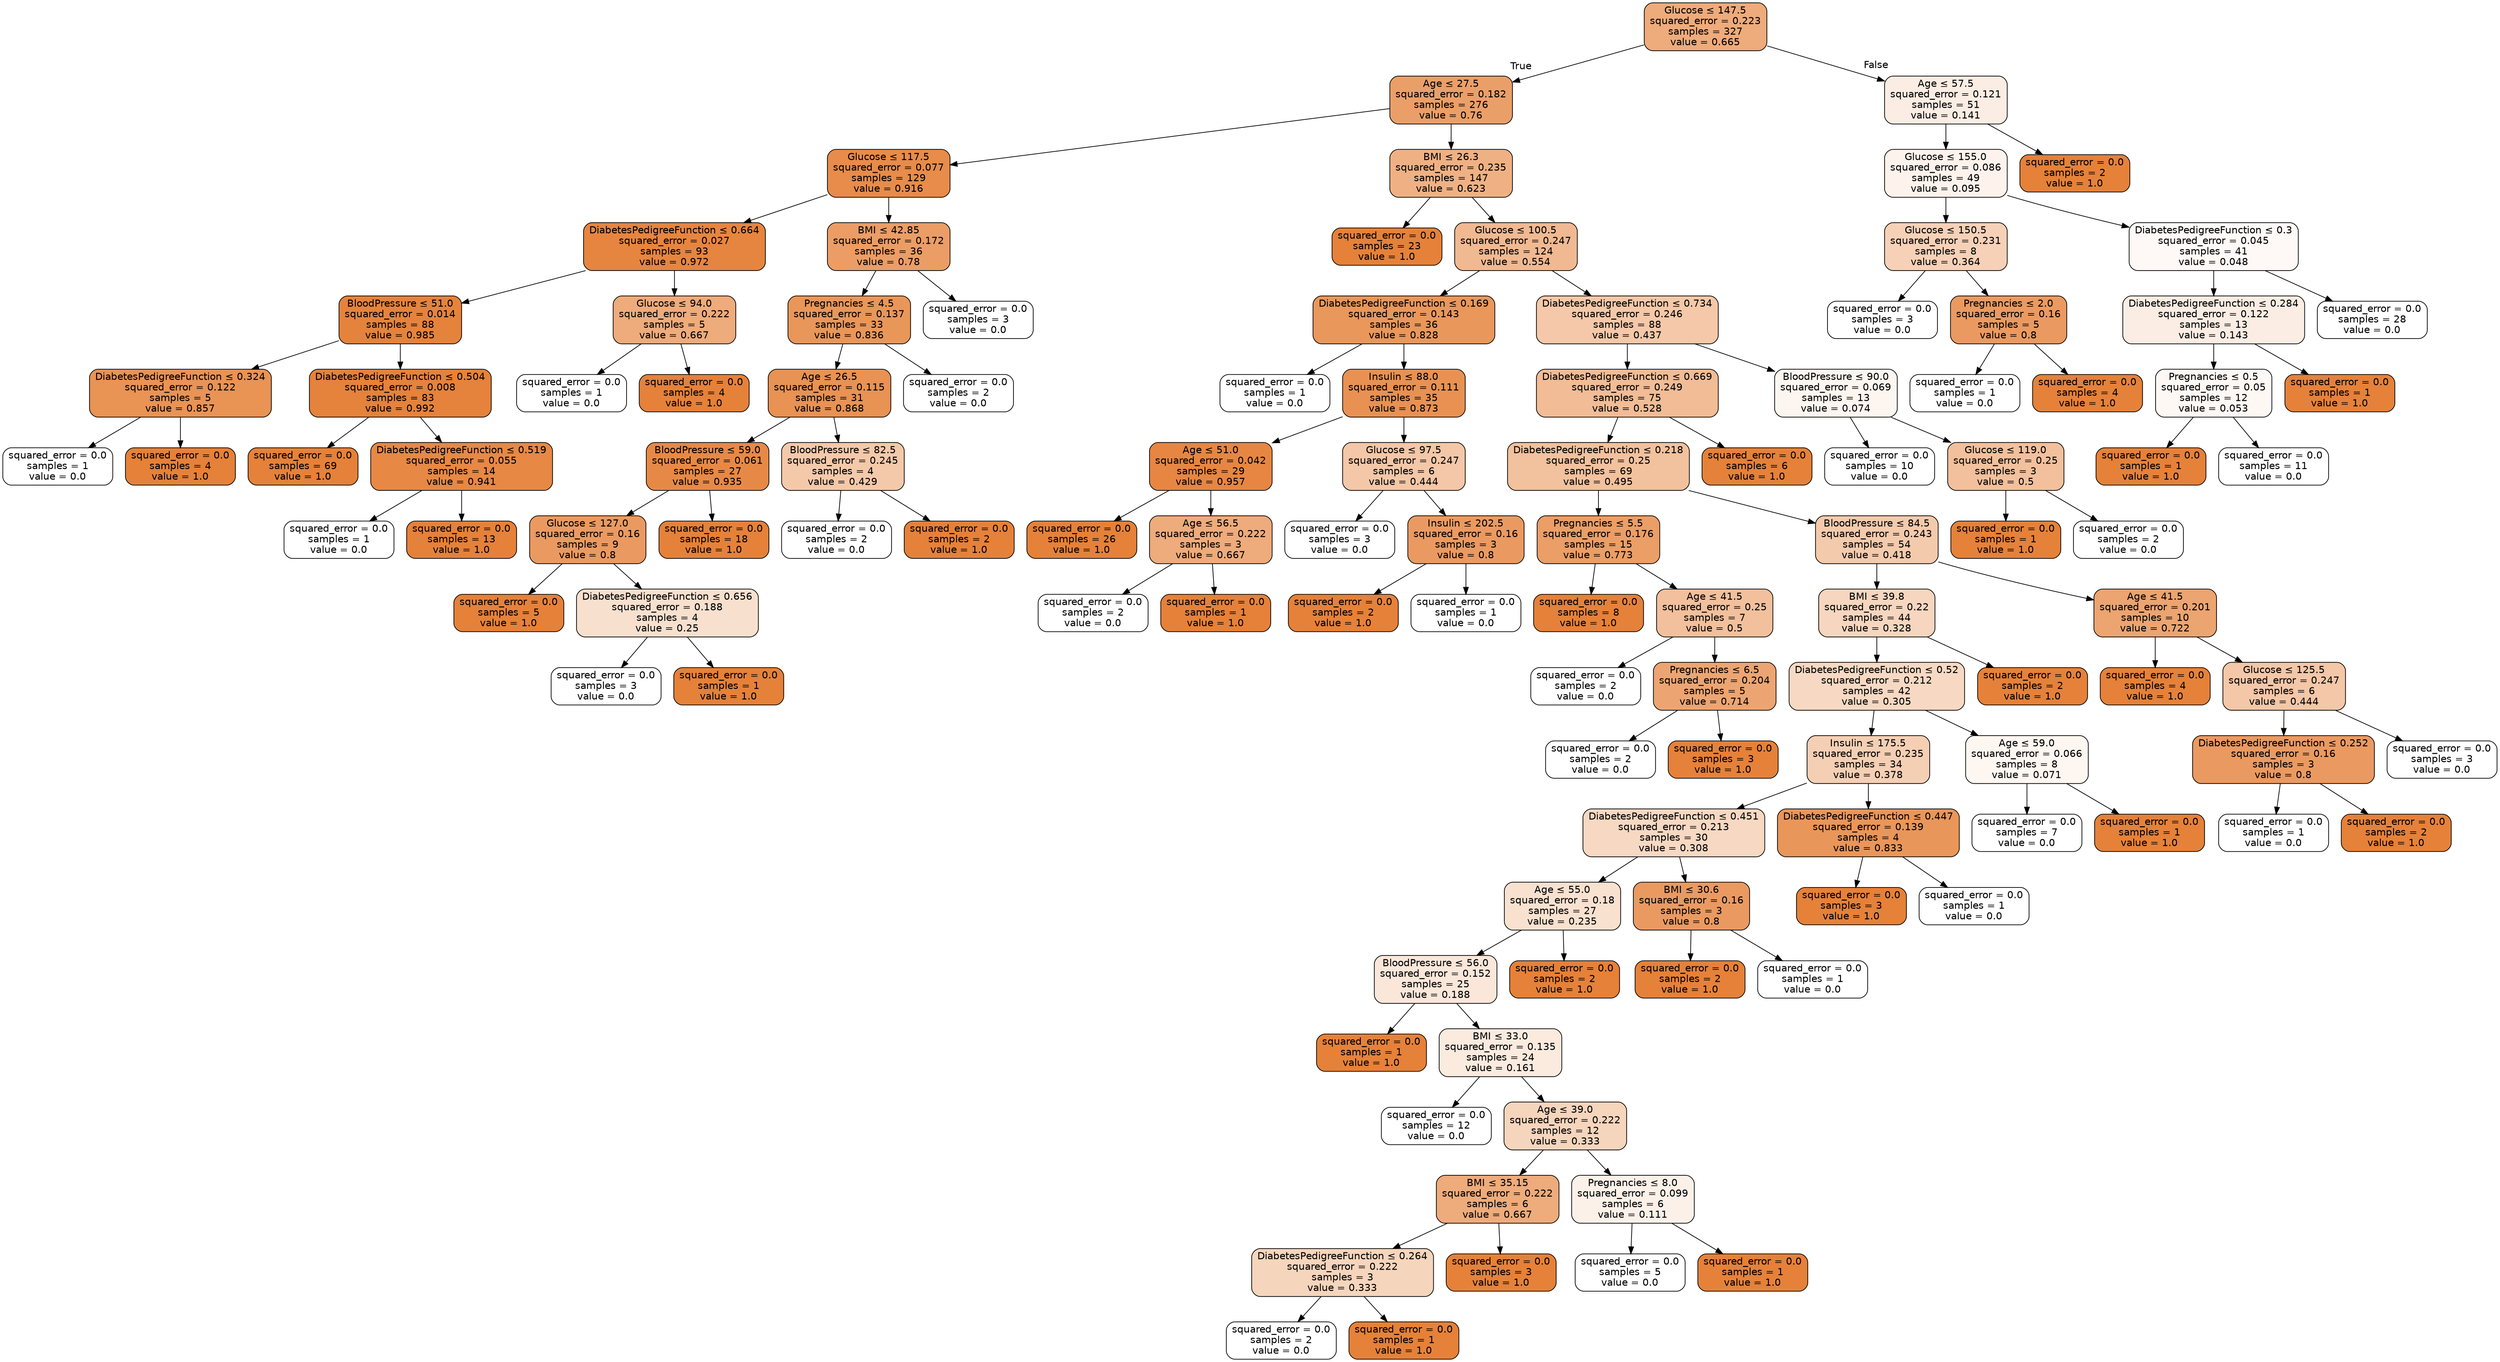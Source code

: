 digraph Tree {
node [shape=box, style="filled, rounded", color="black", fontname="helvetica"] ;
edge [fontname="helvetica"] ;
0 [label=<Glucose &le; 147.5<br/>squared_error = 0.223<br/>samples = 327<br/>value = 0.665>, fillcolor="#eeab7b"] ;
1 [label=<Age &le; 27.5<br/>squared_error = 0.182<br/>samples = 276<br/>value = 0.76>, fillcolor="#eb9f68"] ;
0 -> 1 [labeldistance=2.5, labelangle=45, headlabel="True"] ;
2 [label=<Glucose &le; 117.5<br/>squared_error = 0.077<br/>samples = 129<br/>value = 0.916>, fillcolor="#e78c4a"] ;
1 -> 2 ;
3 [label=<DiabetesPedigreeFunction &le; 0.664<br/>squared_error = 0.027<br/>samples = 93<br/>value = 0.972>, fillcolor="#e6853f"] ;
2 -> 3 ;
4 [label=<BloodPressure &le; 51.0<br/>squared_error = 0.014<br/>samples = 88<br/>value = 0.985>, fillcolor="#e5833c"] ;
3 -> 4 ;
5 [label=<DiabetesPedigreeFunction &le; 0.324<br/>squared_error = 0.122<br/>samples = 5<br/>value = 0.857>, fillcolor="#e99355"] ;
4 -> 5 ;
6 [label=<squared_error = 0.0<br/>samples = 1<br/>value = 0.0>, fillcolor="#ffffff"] ;
5 -> 6 ;
7 [label=<squared_error = 0.0<br/>samples = 4<br/>value = 1.0>, fillcolor="#e58139"] ;
5 -> 7 ;
8 [label=<DiabetesPedigreeFunction &le; 0.504<br/>squared_error = 0.008<br/>samples = 83<br/>value = 0.992>, fillcolor="#e5823b"] ;
4 -> 8 ;
9 [label=<squared_error = 0.0<br/>samples = 69<br/>value = 1.0>, fillcolor="#e58139"] ;
8 -> 9 ;
10 [label=<DiabetesPedigreeFunction &le; 0.519<br/>squared_error = 0.055<br/>samples = 14<br/>value = 0.941>, fillcolor="#e78845"] ;
8 -> 10 ;
11 [label=<squared_error = 0.0<br/>samples = 1<br/>value = 0.0>, fillcolor="#ffffff"] ;
10 -> 11 ;
12 [label=<squared_error = 0.0<br/>samples = 13<br/>value = 1.0>, fillcolor="#e58139"] ;
10 -> 12 ;
13 [label=<Glucose &le; 94.0<br/>squared_error = 0.222<br/>samples = 5<br/>value = 0.667>, fillcolor="#eeab7b"] ;
3 -> 13 ;
14 [label=<squared_error = 0.0<br/>samples = 1<br/>value = 0.0>, fillcolor="#ffffff"] ;
13 -> 14 ;
15 [label=<squared_error = 0.0<br/>samples = 4<br/>value = 1.0>, fillcolor="#e58139"] ;
13 -> 15 ;
16 [label=<BMI &le; 42.85<br/>squared_error = 0.172<br/>samples = 36<br/>value = 0.78>, fillcolor="#eb9d65"] ;
2 -> 16 ;
17 [label=<Pregnancies &le; 4.5<br/>squared_error = 0.137<br/>samples = 33<br/>value = 0.836>, fillcolor="#e99659"] ;
16 -> 17 ;
18 [label=<Age &le; 26.5<br/>squared_error = 0.115<br/>samples = 31<br/>value = 0.868>, fillcolor="#e89253"] ;
17 -> 18 ;
19 [label=<BloodPressure &le; 59.0<br/>squared_error = 0.061<br/>samples = 27<br/>value = 0.935>, fillcolor="#e78946"] ;
18 -> 19 ;
20 [label=<Glucose &le; 127.0<br/>squared_error = 0.16<br/>samples = 9<br/>value = 0.8>, fillcolor="#ea9a61"] ;
19 -> 20 ;
21 [label=<squared_error = 0.0<br/>samples = 5<br/>value = 1.0>, fillcolor="#e58139"] ;
20 -> 21 ;
22 [label=<DiabetesPedigreeFunction &le; 0.656<br/>squared_error = 0.188<br/>samples = 4<br/>value = 0.25>, fillcolor="#f8e0ce"] ;
20 -> 22 ;
23 [label=<squared_error = 0.0<br/>samples = 3<br/>value = 0.0>, fillcolor="#ffffff"] ;
22 -> 23 ;
24 [label=<squared_error = 0.0<br/>samples = 1<br/>value = 1.0>, fillcolor="#e58139"] ;
22 -> 24 ;
25 [label=<squared_error = 0.0<br/>samples = 18<br/>value = 1.0>, fillcolor="#e58139"] ;
19 -> 25 ;
26 [label=<BloodPressure &le; 82.5<br/>squared_error = 0.245<br/>samples = 4<br/>value = 0.429>, fillcolor="#f4c9aa"] ;
18 -> 26 ;
27 [label=<squared_error = 0.0<br/>samples = 2<br/>value = 0.0>, fillcolor="#ffffff"] ;
26 -> 27 ;
28 [label=<squared_error = 0.0<br/>samples = 2<br/>value = 1.0>, fillcolor="#e58139"] ;
26 -> 28 ;
29 [label=<squared_error = 0.0<br/>samples = 2<br/>value = 0.0>, fillcolor="#ffffff"] ;
17 -> 29 ;
30 [label=<squared_error = 0.0<br/>samples = 3<br/>value = 0.0>, fillcolor="#ffffff"] ;
16 -> 30 ;
31 [label=<BMI &le; 26.3<br/>squared_error = 0.235<br/>samples = 147<br/>value = 0.623>, fillcolor="#efb184"] ;
1 -> 31 ;
32 [label=<squared_error = 0.0<br/>samples = 23<br/>value = 1.0>, fillcolor="#e58139"] ;
31 -> 32 ;
33 [label=<Glucose &le; 100.5<br/>squared_error = 0.247<br/>samples = 124<br/>value = 0.554>, fillcolor="#f1b991"] ;
31 -> 33 ;
34 [label=<DiabetesPedigreeFunction &le; 0.169<br/>squared_error = 0.143<br/>samples = 36<br/>value = 0.828>, fillcolor="#e9975b"] ;
33 -> 34 ;
35 [label=<squared_error = 0.0<br/>samples = 1<br/>value = 0.0>, fillcolor="#ffffff"] ;
34 -> 35 ;
36 [label=<Insulin &le; 88.0<br/>squared_error = 0.111<br/>samples = 35<br/>value = 0.873>, fillcolor="#e89152"] ;
34 -> 36 ;
37 [label=<Age &le; 51.0<br/>squared_error = 0.042<br/>samples = 29<br/>value = 0.957>, fillcolor="#e68642"] ;
36 -> 37 ;
38 [label=<squared_error = 0.0<br/>samples = 26<br/>value = 1.0>, fillcolor="#e58139"] ;
37 -> 38 ;
39 [label=<Age &le; 56.5<br/>squared_error = 0.222<br/>samples = 3<br/>value = 0.667>, fillcolor="#eeab7b"] ;
37 -> 39 ;
40 [label=<squared_error = 0.0<br/>samples = 2<br/>value = 0.0>, fillcolor="#ffffff"] ;
39 -> 40 ;
41 [label=<squared_error = 0.0<br/>samples = 1<br/>value = 1.0>, fillcolor="#e58139"] ;
39 -> 41 ;
42 [label=<Glucose &le; 97.5<br/>squared_error = 0.247<br/>samples = 6<br/>value = 0.444>, fillcolor="#f3c7a7"] ;
36 -> 42 ;
43 [label=<squared_error = 0.0<br/>samples = 3<br/>value = 0.0>, fillcolor="#ffffff"] ;
42 -> 43 ;
44 [label=<Insulin &le; 202.5<br/>squared_error = 0.16<br/>samples = 3<br/>value = 0.8>, fillcolor="#ea9a61"] ;
42 -> 44 ;
45 [label=<squared_error = 0.0<br/>samples = 2<br/>value = 1.0>, fillcolor="#e58139"] ;
44 -> 45 ;
46 [label=<squared_error = 0.0<br/>samples = 1<br/>value = 0.0>, fillcolor="#ffffff"] ;
44 -> 46 ;
47 [label=<DiabetesPedigreeFunction &le; 0.734<br/>squared_error = 0.246<br/>samples = 88<br/>value = 0.437>, fillcolor="#f4c8a8"] ;
33 -> 47 ;
48 [label=<DiabetesPedigreeFunction &le; 0.669<br/>squared_error = 0.249<br/>samples = 75<br/>value = 0.528>, fillcolor="#f1bc96"] ;
47 -> 48 ;
49 [label=<DiabetesPedigreeFunction &le; 0.218<br/>squared_error = 0.25<br/>samples = 69<br/>value = 0.495>, fillcolor="#f2c19d"] ;
48 -> 49 ;
50 [label=<Pregnancies &le; 5.5<br/>squared_error = 0.176<br/>samples = 15<br/>value = 0.773>, fillcolor="#eb9e66"] ;
49 -> 50 ;
51 [label=<squared_error = 0.0<br/>samples = 8<br/>value = 1.0>, fillcolor="#e58139"] ;
50 -> 51 ;
52 [label=<Age &le; 41.5<br/>squared_error = 0.25<br/>samples = 7<br/>value = 0.5>, fillcolor="#f2c09c"] ;
50 -> 52 ;
53 [label=<squared_error = 0.0<br/>samples = 2<br/>value = 0.0>, fillcolor="#ffffff"] ;
52 -> 53 ;
54 [label=<Pregnancies &le; 6.5<br/>squared_error = 0.204<br/>samples = 5<br/>value = 0.714>, fillcolor="#eca572"] ;
52 -> 54 ;
55 [label=<squared_error = 0.0<br/>samples = 2<br/>value = 0.0>, fillcolor="#ffffff"] ;
54 -> 55 ;
56 [label=<squared_error = 0.0<br/>samples = 3<br/>value = 1.0>, fillcolor="#e58139"] ;
54 -> 56 ;
57 [label=<BloodPressure &le; 84.5<br/>squared_error = 0.243<br/>samples = 54<br/>value = 0.418>, fillcolor="#f4caac"] ;
49 -> 57 ;
58 [label=<BMI &le; 39.8<br/>squared_error = 0.22<br/>samples = 44<br/>value = 0.328>, fillcolor="#f6d6be"] ;
57 -> 58 ;
59 [label=<DiabetesPedigreeFunction &le; 0.52<br/>squared_error = 0.212<br/>samples = 42<br/>value = 0.305>, fillcolor="#f7d9c3"] ;
58 -> 59 ;
60 [label=<Insulin &le; 175.5<br/>squared_error = 0.235<br/>samples = 34<br/>value = 0.378>, fillcolor="#f5cfb4"] ;
59 -> 60 ;
61 [label=<DiabetesPedigreeFunction &le; 0.451<br/>squared_error = 0.213<br/>samples = 30<br/>value = 0.308>, fillcolor="#f7d8c2"] ;
60 -> 61 ;
62 [label=<Age &le; 55.0<br/>squared_error = 0.18<br/>samples = 27<br/>value = 0.235>, fillcolor="#f9e1d0"] ;
61 -> 62 ;
63 [label=<BloodPressure &le; 56.0<br/>squared_error = 0.152<br/>samples = 25<br/>value = 0.188>, fillcolor="#fae7da"] ;
62 -> 63 ;
64 [label=<squared_error = 0.0<br/>samples = 1<br/>value = 1.0>, fillcolor="#e58139"] ;
63 -> 64 ;
65 [label=<BMI &le; 33.0<br/>squared_error = 0.135<br/>samples = 24<br/>value = 0.161>, fillcolor="#fbebdf"] ;
63 -> 65 ;
66 [label=<squared_error = 0.0<br/>samples = 12<br/>value = 0.0>, fillcolor="#ffffff"] ;
65 -> 66 ;
67 [label=<Age &le; 39.0<br/>squared_error = 0.222<br/>samples = 12<br/>value = 0.333>, fillcolor="#f6d5bd"] ;
65 -> 67 ;
68 [label=<BMI &le; 35.15<br/>squared_error = 0.222<br/>samples = 6<br/>value = 0.667>, fillcolor="#eeab7b"] ;
67 -> 68 ;
69 [label=<DiabetesPedigreeFunction &le; 0.264<br/>squared_error = 0.222<br/>samples = 3<br/>value = 0.333>, fillcolor="#f6d5bd"] ;
68 -> 69 ;
70 [label=<squared_error = 0.0<br/>samples = 2<br/>value = 0.0>, fillcolor="#ffffff"] ;
69 -> 70 ;
71 [label=<squared_error = 0.0<br/>samples = 1<br/>value = 1.0>, fillcolor="#e58139"] ;
69 -> 71 ;
72 [label=<squared_error = 0.0<br/>samples = 3<br/>value = 1.0>, fillcolor="#e58139"] ;
68 -> 72 ;
73 [label=<Pregnancies &le; 8.0<br/>squared_error = 0.099<br/>samples = 6<br/>value = 0.111>, fillcolor="#fcf1e9"] ;
67 -> 73 ;
74 [label=<squared_error = 0.0<br/>samples = 5<br/>value = 0.0>, fillcolor="#ffffff"] ;
73 -> 74 ;
75 [label=<squared_error = 0.0<br/>samples = 1<br/>value = 1.0>, fillcolor="#e58139"] ;
73 -> 75 ;
76 [label=<squared_error = 0.0<br/>samples = 2<br/>value = 1.0>, fillcolor="#e58139"] ;
62 -> 76 ;
77 [label=<BMI &le; 30.6<br/>squared_error = 0.16<br/>samples = 3<br/>value = 0.8>, fillcolor="#ea9a61"] ;
61 -> 77 ;
78 [label=<squared_error = 0.0<br/>samples = 2<br/>value = 1.0>, fillcolor="#e58139"] ;
77 -> 78 ;
79 [label=<squared_error = 0.0<br/>samples = 1<br/>value = 0.0>, fillcolor="#ffffff"] ;
77 -> 79 ;
80 [label=<DiabetesPedigreeFunction &le; 0.447<br/>squared_error = 0.139<br/>samples = 4<br/>value = 0.833>, fillcolor="#e9965a"] ;
60 -> 80 ;
81 [label=<squared_error = 0.0<br/>samples = 3<br/>value = 1.0>, fillcolor="#e58139"] ;
80 -> 81 ;
82 [label=<squared_error = 0.0<br/>samples = 1<br/>value = 0.0>, fillcolor="#ffffff"] ;
80 -> 82 ;
83 [label=<Age &le; 59.0<br/>squared_error = 0.066<br/>samples = 8<br/>value = 0.071>, fillcolor="#fdf6f1"] ;
59 -> 83 ;
84 [label=<squared_error = 0.0<br/>samples = 7<br/>value = 0.0>, fillcolor="#ffffff"] ;
83 -> 84 ;
85 [label=<squared_error = 0.0<br/>samples = 1<br/>value = 1.0>, fillcolor="#e58139"] ;
83 -> 85 ;
86 [label=<squared_error = 0.0<br/>samples = 2<br/>value = 1.0>, fillcolor="#e58139"] ;
58 -> 86 ;
87 [label=<Age &le; 41.5<br/>squared_error = 0.201<br/>samples = 10<br/>value = 0.722>, fillcolor="#eca470"] ;
57 -> 87 ;
88 [label=<squared_error = 0.0<br/>samples = 4<br/>value = 1.0>, fillcolor="#e58139"] ;
87 -> 88 ;
89 [label=<Glucose &le; 125.5<br/>squared_error = 0.247<br/>samples = 6<br/>value = 0.444>, fillcolor="#f3c7a7"] ;
87 -> 89 ;
90 [label=<DiabetesPedigreeFunction &le; 0.252<br/>squared_error = 0.16<br/>samples = 3<br/>value = 0.8>, fillcolor="#ea9a61"] ;
89 -> 90 ;
91 [label=<squared_error = 0.0<br/>samples = 1<br/>value = 0.0>, fillcolor="#ffffff"] ;
90 -> 91 ;
92 [label=<squared_error = 0.0<br/>samples = 2<br/>value = 1.0>, fillcolor="#e58139"] ;
90 -> 92 ;
93 [label=<squared_error = 0.0<br/>samples = 3<br/>value = 0.0>, fillcolor="#ffffff"] ;
89 -> 93 ;
94 [label=<squared_error = 0.0<br/>samples = 6<br/>value = 1.0>, fillcolor="#e58139"] ;
48 -> 94 ;
95 [label=<BloodPressure &le; 90.0<br/>squared_error = 0.069<br/>samples = 13<br/>value = 0.074>, fillcolor="#fdf6f0"] ;
47 -> 95 ;
96 [label=<squared_error = 0.0<br/>samples = 10<br/>value = 0.0>, fillcolor="#ffffff"] ;
95 -> 96 ;
97 [label=<Glucose &le; 119.0<br/>squared_error = 0.25<br/>samples = 3<br/>value = 0.5>, fillcolor="#f2c09c"] ;
95 -> 97 ;
98 [label=<squared_error = 0.0<br/>samples = 1<br/>value = 1.0>, fillcolor="#e58139"] ;
97 -> 98 ;
99 [label=<squared_error = 0.0<br/>samples = 2<br/>value = 0.0>, fillcolor="#ffffff"] ;
97 -> 99 ;
100 [label=<Age &le; 57.5<br/>squared_error = 0.121<br/>samples = 51<br/>value = 0.141>, fillcolor="#fbede3"] ;
0 -> 100 [labeldistance=2.5, labelangle=-45, headlabel="False"] ;
101 [label=<Glucose &le; 155.0<br/>squared_error = 0.086<br/>samples = 49<br/>value = 0.095>, fillcolor="#fdf3ec"] ;
100 -> 101 ;
102 [label=<Glucose &le; 150.5<br/>squared_error = 0.231<br/>samples = 8<br/>value = 0.364>, fillcolor="#f6d1b7"] ;
101 -> 102 ;
103 [label=<squared_error = 0.0<br/>samples = 3<br/>value = 0.0>, fillcolor="#ffffff"] ;
102 -> 103 ;
104 [label=<Pregnancies &le; 2.0<br/>squared_error = 0.16<br/>samples = 5<br/>value = 0.8>, fillcolor="#ea9a61"] ;
102 -> 104 ;
105 [label=<squared_error = 0.0<br/>samples = 1<br/>value = 0.0>, fillcolor="#ffffff"] ;
104 -> 105 ;
106 [label=<squared_error = 0.0<br/>samples = 4<br/>value = 1.0>, fillcolor="#e58139"] ;
104 -> 106 ;
107 [label=<DiabetesPedigreeFunction &le; 0.3<br/>squared_error = 0.045<br/>samples = 41<br/>value = 0.048>, fillcolor="#fef9f6"] ;
101 -> 107 ;
108 [label=<DiabetesPedigreeFunction &le; 0.284<br/>squared_error = 0.122<br/>samples = 13<br/>value = 0.143>, fillcolor="#fbede3"] ;
107 -> 108 ;
109 [label=<Pregnancies &le; 0.5<br/>squared_error = 0.05<br/>samples = 12<br/>value = 0.053>, fillcolor="#fef8f5"] ;
108 -> 109 ;
110 [label=<squared_error = 0.0<br/>samples = 1<br/>value = 1.0>, fillcolor="#e58139"] ;
109 -> 110 ;
111 [label=<squared_error = 0.0<br/>samples = 11<br/>value = 0.0>, fillcolor="#ffffff"] ;
109 -> 111 ;
112 [label=<squared_error = 0.0<br/>samples = 1<br/>value = 1.0>, fillcolor="#e58139"] ;
108 -> 112 ;
113 [label=<squared_error = 0.0<br/>samples = 28<br/>value = 0.0>, fillcolor="#ffffff"] ;
107 -> 113 ;
114 [label=<squared_error = 0.0<br/>samples = 2<br/>value = 1.0>, fillcolor="#e58139"] ;
100 -> 114 ;
}